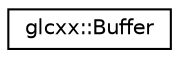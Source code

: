 digraph "Graphical Class Hierarchy"
{
  edge [fontname="Helvetica",fontsize="10",labelfontname="Helvetica",labelfontsize="10"];
  node [fontname="Helvetica",fontsize="10",shape=record];
  rankdir="LR";
  Node1 [label="glcxx::Buffer",height=0.2,width=0.4,color="black", fillcolor="white", style="filled",URL="$classglcxx_1_1Buffer.html",tooltip="C++ wrapper for an OpenGL buffer object. "];
}
